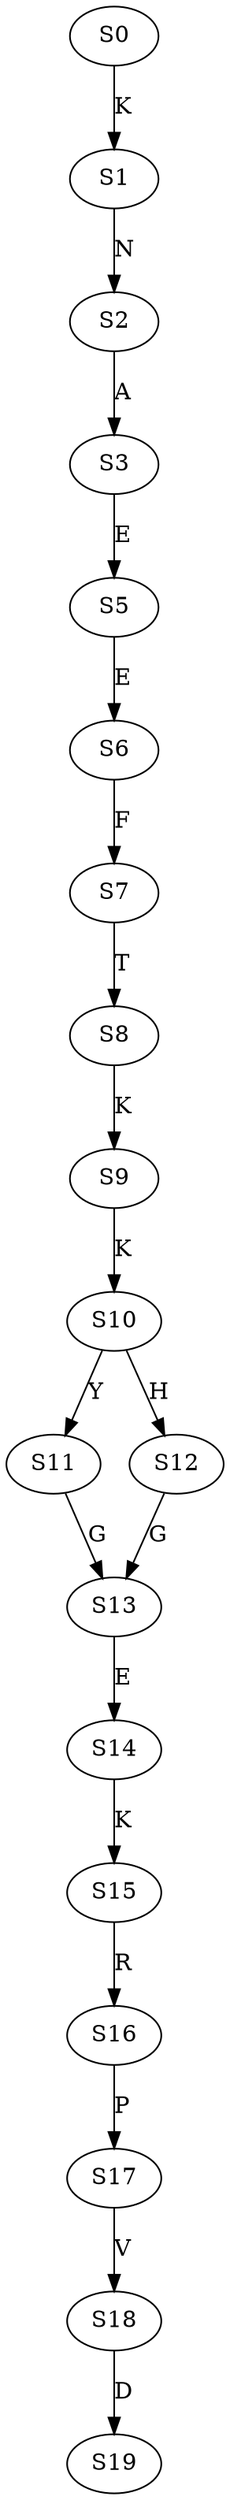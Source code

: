 strict digraph  {
	S0 -> S1 [ label = K ];
	S1 -> S2 [ label = N ];
	S2 -> S3 [ label = A ];
	S3 -> S5 [ label = E ];
	S5 -> S6 [ label = E ];
	S6 -> S7 [ label = F ];
	S7 -> S8 [ label = T ];
	S8 -> S9 [ label = K ];
	S9 -> S10 [ label = K ];
	S10 -> S11 [ label = Y ];
	S10 -> S12 [ label = H ];
	S11 -> S13 [ label = G ];
	S12 -> S13 [ label = G ];
	S13 -> S14 [ label = E ];
	S14 -> S15 [ label = K ];
	S15 -> S16 [ label = R ];
	S16 -> S17 [ label = P ];
	S17 -> S18 [ label = V ];
	S18 -> S19 [ label = D ];
}
